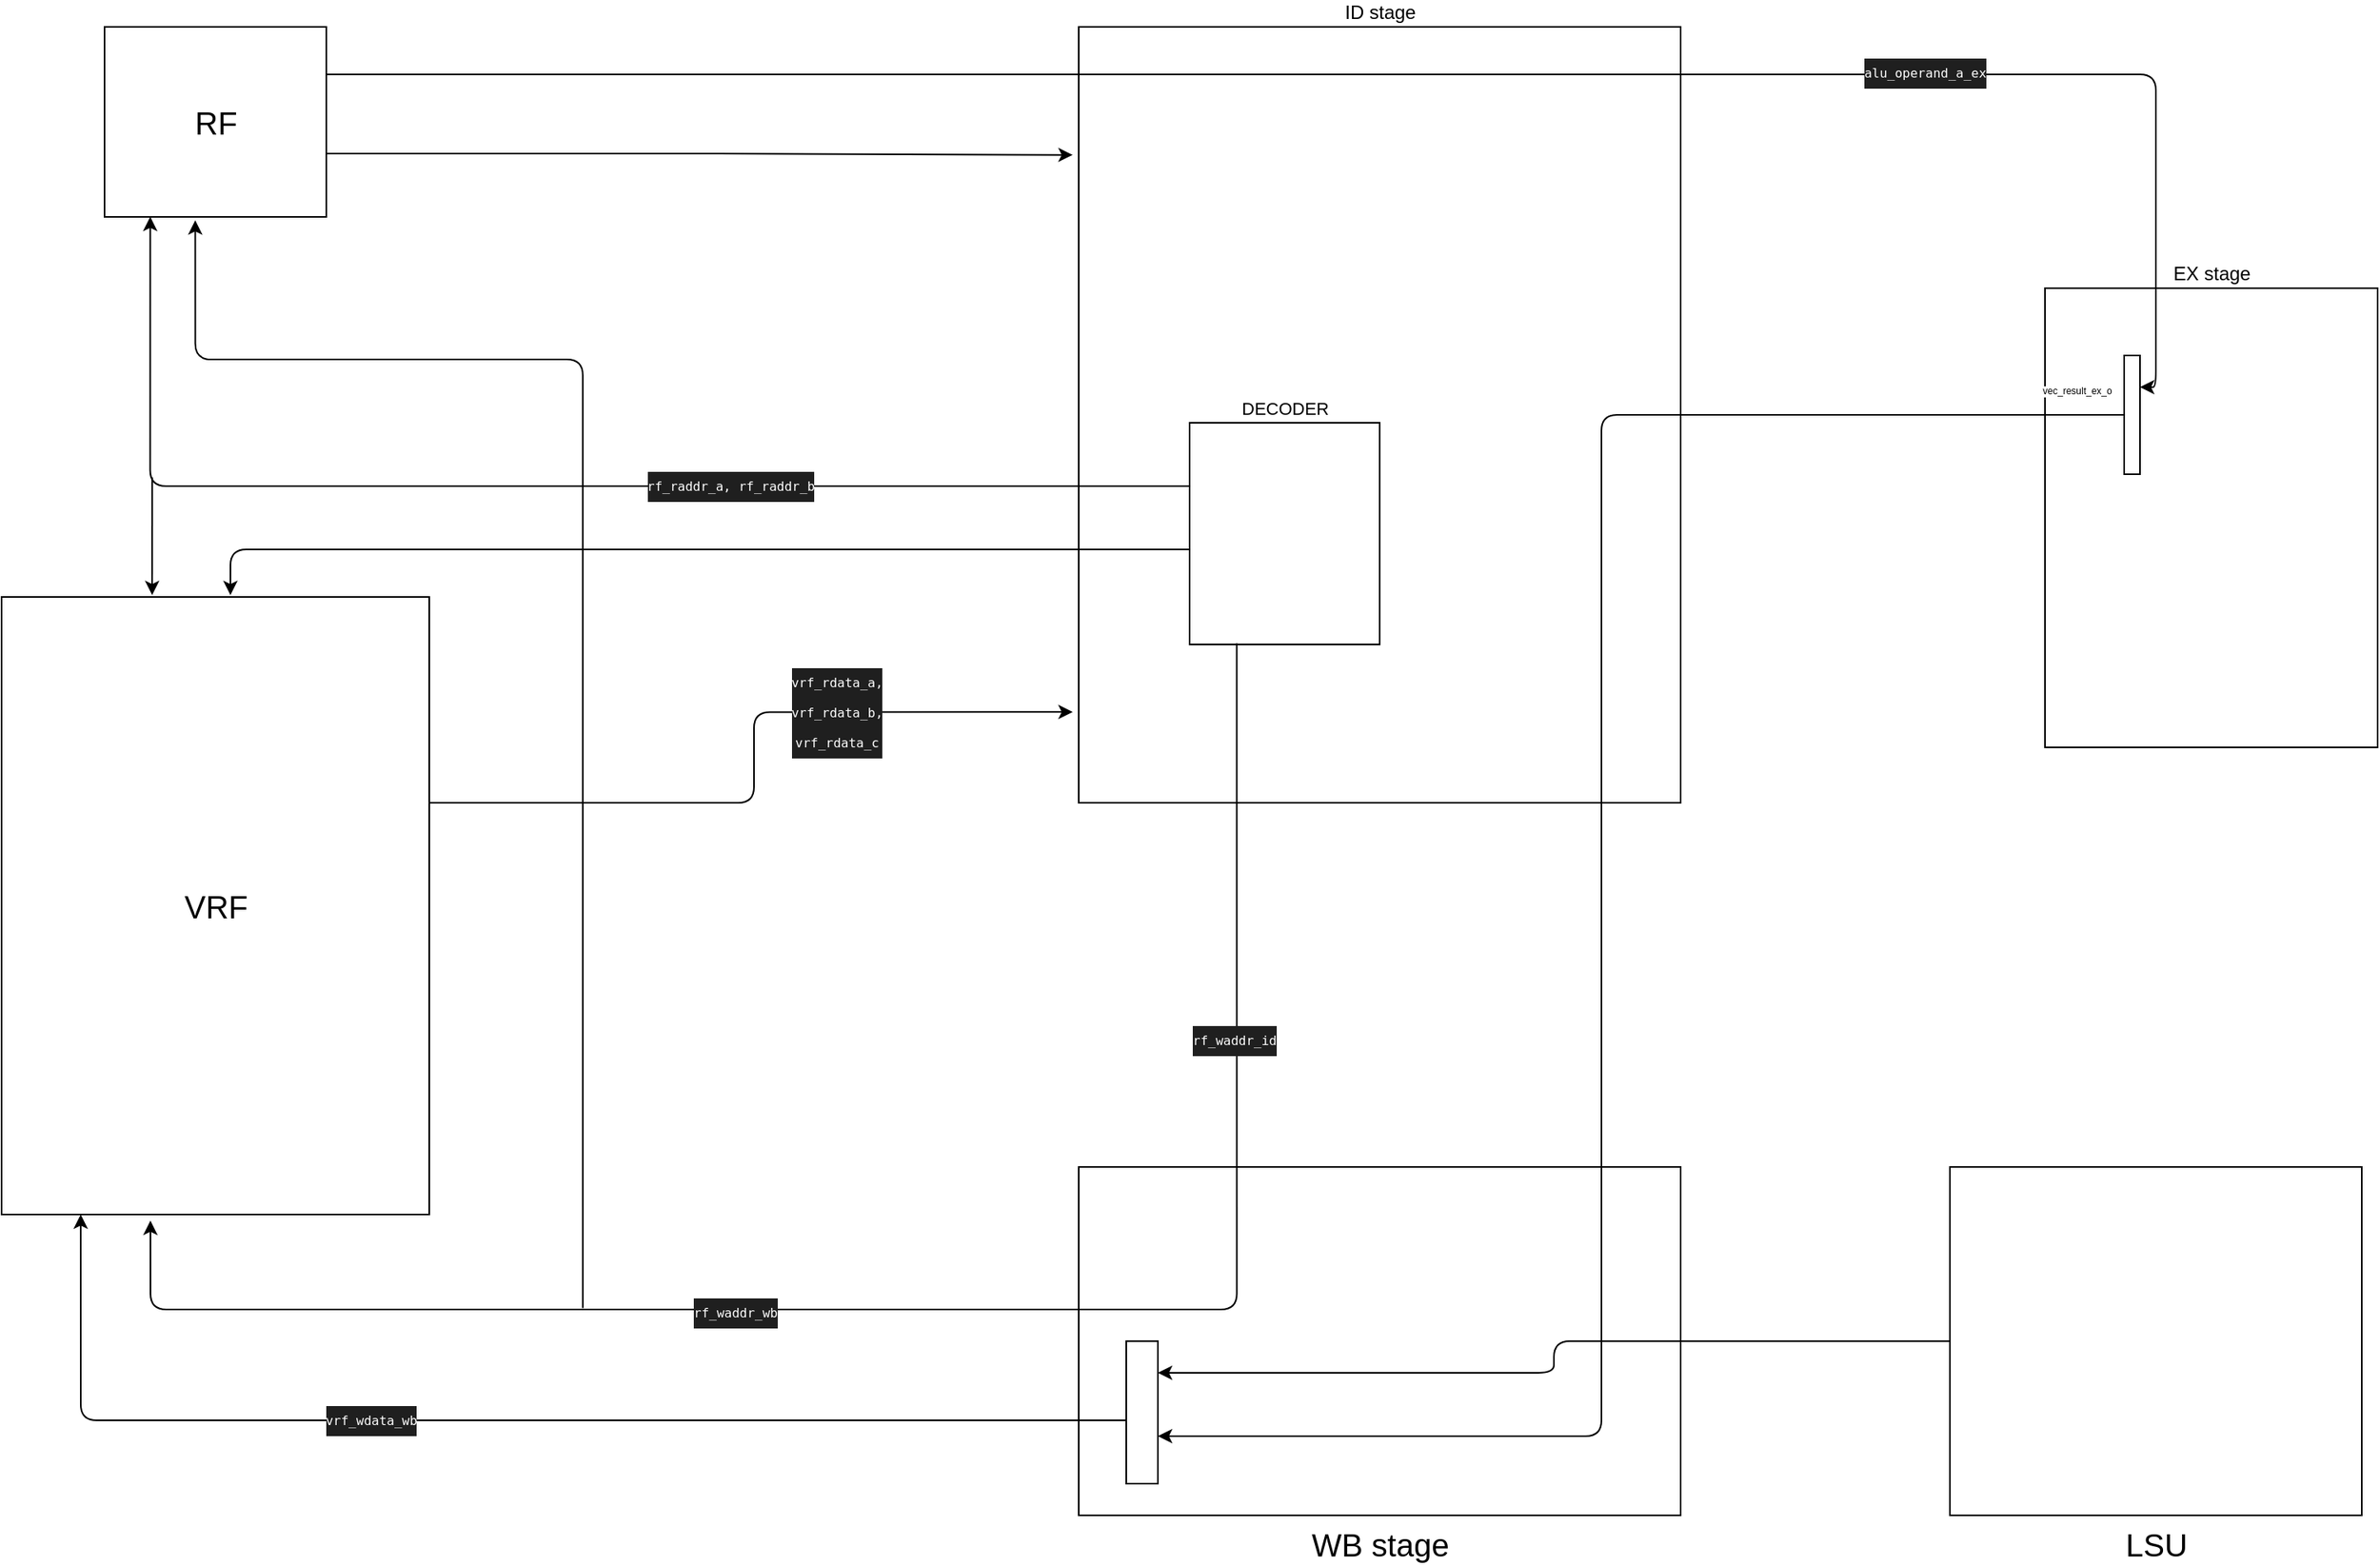 <mxfile>
    <diagram id="N9JyNn_uKFVy7AtVER5D" name="Page-1">
        <mxGraphModel dx="1880" dy="773" grid="1" gridSize="10" guides="1" tooltips="1" connect="1" arrows="1" fold="1" page="1" pageScale="1" pageWidth="850" pageHeight="1100" math="0" shadow="0">
            <root>
                <mxCell id="0"/>
                <mxCell id="1" parent="0"/>
                <mxCell id="29" value="ID stage" style="externalPins=0;recursiveResize=0;shadow=0;dashed=0;align=center;html=1;strokeWidth=1;shape=mxgraph.rtl.abstract.entity;container=1;collapsible=0;kind=sequential;drawPins=0;left=3;right=2;bottom=0;top=0;labelPosition=center;verticalLabelPosition=top;verticalAlign=bottom;" parent="1" vertex="1">
                    <mxGeometry x="530" y="130" width="380" height="490" as="geometry"/>
                </mxCell>
                <mxCell id="54" value="DECODER" style="externalPins=0;recursiveResize=0;shadow=0;dashed=0;align=center;html=1;strokeWidth=1;shape=mxgraph.rtl.abstract.entity;container=1;collapsible=0;kind=sequential;drawPins=0;left=3;right=2;bottom=0;top=0;fontSize=11;labelPosition=center;verticalLabelPosition=top;verticalAlign=bottom;" vertex="1" parent="29">
                    <mxGeometry x="70" y="250" width="120" height="140" as="geometry"/>
                </mxCell>
                <mxCell id="30" value="EX stage" style="externalPins=0;recursiveResize=0;shadow=0;dashed=0;align=center;html=1;strokeWidth=1;shape=mxgraph.rtl.abstract.entity;container=1;collapsible=0;kind=sequential;drawPins=0;left=3;right=2;bottom=0;top=0;labelPosition=center;verticalLabelPosition=top;verticalAlign=bottom;" parent="1" vertex="1">
                    <mxGeometry x="1140" y="295" width="210" height="290" as="geometry"/>
                </mxCell>
                <mxCell id="41" value="" style="externalPins=0;recursiveResize=0;shadow=0;dashed=0;align=center;html=1;strokeWidth=1;shape=mxgraph.rtl.abstract.entity;container=1;collapsible=0;kind=demux;drawPins=0;left=1;right=4;bottom=0;top=0;" vertex="1" parent="30">
                    <mxGeometry x="50" y="42.5" width="10" height="75" as="geometry"/>
                </mxCell>
                <mxCell id="32" value="WB stage" style="externalPins=0;recursiveResize=0;shadow=0;dashed=0;align=center;html=1;strokeWidth=1;shape=mxgraph.rtl.abstract.entity;container=1;collapsible=0;kind=sequential;drawPins=0;left=3;right=2;bottom=0;top=0;labelPosition=center;verticalLabelPosition=bottom;verticalAlign=top;fontSize=20;" parent="1" vertex="1">
                    <mxGeometry x="530" y="850" width="380" height="220" as="geometry"/>
                </mxCell>
                <mxCell id="49" value="" style="externalPins=0;recursiveResize=0;shadow=0;dashed=0;align=center;html=1;strokeWidth=1;shape=mxgraph.rtl.abstract.entity;container=1;collapsible=0;kind=demux;drawPins=0;left=1;right=4;bottom=0;top=0;fontSize=11;" vertex="1" parent="32">
                    <mxGeometry x="30" y="110" width="20" height="90" as="geometry"/>
                </mxCell>
                <mxCell id="42" style="edgeStyle=orthogonalEdgeStyle;html=1;entryX=0;entryY=0;entryDx=20;entryDy=60;entryPerimeter=0;" edge="1" parent="1" source="41" target="49">
                    <mxGeometry relative="1" as="geometry">
                        <Array as="points">
                            <mxPoint x="860" y="375"/>
                            <mxPoint x="860" y="1020"/>
                        </Array>
                    </mxGeometry>
                </mxCell>
                <mxCell id="46" value="vec_result_ex_o" style="edgeLabel;html=1;align=center;verticalAlign=middle;resizable=0;points=[];fontSize=6;" vertex="1" connectable="0" parent="42">
                    <mxGeometry x="-0.802" y="-1" relative="1" as="geometry">
                        <mxPoint x="94" y="-14" as="offset"/>
                    </mxGeometry>
                </mxCell>
                <mxCell id="48" style="edgeStyle=orthogonalEdgeStyle;html=1;fontSize=11;entryX=0;entryY=0;entryDx=10;entryDy=20;entryPerimeter=0;" edge="1" parent="1" source="47" target="41">
                    <mxGeometry relative="1" as="geometry">
                        <mxPoint x="1140" y="100" as="targetPoint"/>
                        <Array as="points">
                            <mxPoint x="1210" y="160"/>
                            <mxPoint x="1210" y="358"/>
                        </Array>
                    </mxGeometry>
                </mxCell>
                <mxCell id="68" value="&lt;div style=&quot;background-color: rgb(31, 31, 31); font-family: &amp;quot;Droid Sans Mono&amp;quot;, &amp;quot;monospace&amp;quot;, monospace; font-size: 8px; line-height: 19px;&quot;&gt;&lt;span style=&quot;font-size: 8px;&quot;&gt;alu_operand_a_ex&lt;/span&gt;&lt;/div&gt;" style="edgeLabel;html=1;align=center;verticalAlign=middle;resizable=0;points=[];fontSize=8;fontColor=#FFFFFF;" vertex="1" connectable="0" parent="48">
                    <mxGeometry x="0.48" y="1" relative="1" as="geometry">
                        <mxPoint as="offset"/>
                    </mxGeometry>
                </mxCell>
                <mxCell id="59" style="edgeStyle=orthogonalEdgeStyle;html=1;exitX=0;exitY=0;exitDx=140;exitDy=80;exitPerimeter=0;entryX=-0.01;entryY=0.165;entryDx=0;entryDy=0;entryPerimeter=0;fontSize=11;" edge="1" parent="1" source="47" target="29">
                    <mxGeometry relative="1" as="geometry"/>
                </mxCell>
                <mxCell id="47" value="RF" style="externalPins=0;recursiveResize=0;shadow=0;dashed=0;align=center;html=1;strokeWidth=1;shape=mxgraph.rtl.abstract.entity;container=1;collapsible=0;kind=sequential;drawPins=0;left=3;right=2;bottom=0;top=0;fontSize=20;labelPosition=center;verticalLabelPosition=middle;verticalAlign=middle;" vertex="1" parent="1">
                    <mxGeometry x="-85" y="130" width="140" height="120" as="geometry"/>
                </mxCell>
                <mxCell id="60" style="edgeStyle=orthogonalEdgeStyle;html=1;exitX=0;exitY=0;exitDx=270;exitDy=130;exitPerimeter=0;entryX=-0.01;entryY=0.883;entryDx=0;entryDy=0;entryPerimeter=0;fontSize=11;" edge="1" parent="1" source="50" target="29">
                    <mxGeometry relative="1" as="geometry"/>
                </mxCell>
                <mxCell id="65" value="&lt;div style=&quot;background-color: rgb(31, 31, 31); font-family: &amp;quot;Droid Sans Mono&amp;quot;, &amp;quot;monospace&amp;quot;, monospace; font-size: 8px; line-height: 19px;&quot;&gt;&lt;span style=&quot;font-size: 8px;&quot;&gt;vrf_rdata_a,&lt;/span&gt;&lt;/div&gt;&lt;div style=&quot;background-color: rgb(31, 31, 31); font-family: &amp;quot;Droid Sans Mono&amp;quot;, &amp;quot;monospace&amp;quot;, monospace; font-size: 8px; line-height: 19px;&quot;&gt;&lt;div style=&quot;line-height: 19px; font-size: 8px;&quot;&gt;&lt;span style=&quot;font-size: 8px;&quot;&gt;vrf_rdata_b,&lt;/span&gt;&lt;/div&gt;&lt;div style=&quot;line-height: 19px; font-size: 8px;&quot;&gt;&lt;div style=&quot;line-height: 19px; font-size: 8px;&quot;&gt;&lt;span style=&quot;font-size: 8px;&quot;&gt;vrf_rdata_c&lt;/span&gt;&lt;/div&gt;&lt;/div&gt;&lt;/div&gt;" style="edgeLabel;html=1;align=center;verticalAlign=middle;resizable=0;points=[];fontSize=8;fontColor=#FFFFFF;" vertex="1" connectable="0" parent="60">
                    <mxGeometry x="0.356" relative="1" as="geometry">
                        <mxPoint as="offset"/>
                    </mxGeometry>
                </mxCell>
                <mxCell id="50" value="VRF" style="externalPins=0;recursiveResize=0;shadow=0;dashed=0;align=center;html=1;strokeWidth=1;shape=mxgraph.rtl.abstract.entity;container=1;collapsible=0;kind=sequential;drawPins=0;left=3;right=2;bottom=0;top=0;fontSize=20;labelPosition=center;verticalLabelPosition=middle;verticalAlign=middle;" vertex="1" parent="1">
                    <mxGeometry x="-150" y="490" width="270" height="390" as="geometry"/>
                </mxCell>
                <mxCell id="52" style="edgeStyle=orthogonalEdgeStyle;html=1;entryX=0;entryY=0;entryDx=20;entryDy=20;entryPerimeter=0;fontSize=20;" edge="1" parent="1" source="51" target="49">
                    <mxGeometry relative="1" as="geometry"/>
                </mxCell>
                <mxCell id="51" value="LSU" style="externalPins=0;recursiveResize=0;shadow=0;dashed=0;align=center;html=1;strokeWidth=1;shape=mxgraph.rtl.abstract.entity;container=1;collapsible=0;kind=sequential;drawPins=0;left=3;right=2;bottom=0;top=0;fontSize=20;labelPosition=center;verticalLabelPosition=bottom;verticalAlign=top;" vertex="1" parent="1">
                    <mxGeometry x="1080" y="850" width="260" height="220" as="geometry"/>
                </mxCell>
                <mxCell id="53" style="edgeStyle=orthogonalEdgeStyle;html=1;exitX=0;exitY=0;exitDx=0;exitDy=50;exitPerimeter=0;entryX=0.185;entryY=1;entryDx=0;entryDy=0;entryPerimeter=0;fontSize=20;" edge="1" parent="1" source="49" target="50">
                    <mxGeometry relative="1" as="geometry"/>
                </mxCell>
                <mxCell id="61" value="&lt;div style=&quot;background-color: rgb(31, 31, 31); font-family: &amp;quot;Droid Sans Mono&amp;quot;, &amp;quot;monospace&amp;quot;, monospace; font-size: 8px; line-height: 19px;&quot;&gt;&lt;span style=&quot;font-size: 8px;&quot;&gt;vrf_wdata_wb&lt;/span&gt;&lt;/div&gt;" style="edgeLabel;html=1;align=center;verticalAlign=middle;resizable=0;points=[];fontSize=8;fontColor=#FFFFFF;" vertex="1" connectable="0" parent="53">
                    <mxGeometry x="0.208" relative="1" as="geometry">
                        <mxPoint as="offset"/>
                    </mxGeometry>
                </mxCell>
                <mxCell id="55" value="" style="endArrow=classic;html=1;fontSize=11;exitX=0.248;exitY=0.995;exitDx=0;exitDy=0;exitPerimeter=0;edgeStyle=orthogonalEdgeStyle;entryX=0.348;entryY=1.01;entryDx=0;entryDy=0;entryPerimeter=0;" edge="1" parent="1" source="54" target="50">
                    <mxGeometry width="50" height="50" relative="1" as="geometry">
                        <mxPoint x="610" y="750" as="sourcePoint"/>
                        <mxPoint x="660" y="700" as="targetPoint"/>
                        <Array as="points">
                            <mxPoint x="630" y="940"/>
                            <mxPoint x="-56" y="940"/>
                        </Array>
                    </mxGeometry>
                </mxCell>
                <mxCell id="63" value="&lt;div style=&quot;background-color: rgb(31, 31, 31); font-family: &amp;quot;Droid Sans Mono&amp;quot;, &amp;quot;monospace&amp;quot;, monospace; font-size: 8px; line-height: 19px;&quot;&gt;&lt;span style=&quot;font-size: 8px;&quot;&gt;rf_waddr_wb&lt;/span&gt;&lt;/div&gt;" style="edgeLabel;html=1;align=center;verticalAlign=middle;resizable=0;points=[];fontSize=8;fontColor=#FFFFFF;" vertex="1" connectable="0" parent="55">
                    <mxGeometry x="0.268" y="2" relative="1" as="geometry">
                        <mxPoint x="-1" as="offset"/>
                    </mxGeometry>
                </mxCell>
                <mxCell id="66" value="&lt;div style=&quot;background-color: rgb(31, 31, 31); font-family: &amp;quot;Droid Sans Mono&amp;quot;, &amp;quot;monospace&amp;quot;, monospace; font-size: 8px; line-height: 19px;&quot;&gt;&lt;div style=&quot;line-height: 19px; font-size: 8px;&quot;&gt;&lt;span style=&quot;font-size: 8px;&quot;&gt;rf_waddr_id&lt;/span&gt;&lt;/div&gt;&lt;/div&gt;" style="edgeLabel;html=1;align=center;verticalAlign=middle;resizable=0;points=[];fontSize=8;fontColor=#FFFFFF;" vertex="1" connectable="0" parent="55">
                    <mxGeometry x="-0.569" y="-2" relative="1" as="geometry">
                        <mxPoint as="offset"/>
                    </mxGeometry>
                </mxCell>
                <mxCell id="56" style="edgeStyle=orthogonalEdgeStyle;html=1;exitX=0;exitY=0;exitDx=0;exitDy=40;exitPerimeter=0;entryX=0.206;entryY=0.999;entryDx=0;entryDy=0;entryPerimeter=0;fontSize=11;" edge="1" parent="1" source="54" target="47">
                    <mxGeometry relative="1" as="geometry"/>
                </mxCell>
                <mxCell id="64" value="&lt;div style=&quot;background-color: rgb(31, 31, 31); font-family: &amp;quot;Droid Sans Mono&amp;quot;, &amp;quot;monospace&amp;quot;, monospace; font-size: 8px; line-height: 19px;&quot;&gt;&lt;span style=&quot;font-size: 8px;&quot;&gt;rf_raddr_a,&amp;nbsp;&lt;/span&gt;&lt;span style=&quot;font-size: 8px;&quot;&gt;rf_raddr_b&lt;/span&gt;&lt;/div&gt;" style="edgeLabel;html=1;align=center;verticalAlign=middle;resizable=0;points=[];fontSize=8;fontColor=#FFFFFF;" vertex="1" connectable="0" parent="56">
                    <mxGeometry x="-0.327" y="-4" relative="1" as="geometry">
                        <mxPoint x="-12" y="4" as="offset"/>
                    </mxGeometry>
                </mxCell>
                <mxCell id="57" value="" style="endArrow=classic;html=1;fontSize=11;exitX=0.002;exitY=0.968;exitDx=0;exitDy=0;exitPerimeter=0;entryX=0.352;entryY=-0.003;entryDx=0;entryDy=0;entryPerimeter=0;" edge="1" parent="1" source="56" target="50">
                    <mxGeometry width="50" height="50" relative="1" as="geometry">
                        <mxPoint x="-300" y="470" as="sourcePoint"/>
                        <mxPoint x="-250" y="420" as="targetPoint"/>
                    </mxGeometry>
                </mxCell>
                <mxCell id="58" style="edgeStyle=orthogonalEdgeStyle;html=1;exitX=0;exitY=0;exitDx=0;exitDy=80;exitPerimeter=0;entryX=0.535;entryY=-0.003;entryDx=0;entryDy=0;entryPerimeter=0;fontSize=11;" edge="1" parent="1" source="54" target="50">
                    <mxGeometry relative="1" as="geometry">
                        <Array as="points">
                            <mxPoint x="-6" y="460"/>
                        </Array>
                    </mxGeometry>
                </mxCell>
                <mxCell id="62" value="" style="endArrow=classic;html=1;fontSize=11;fontColor=#FFFFFF;entryX=0.409;entryY=1.018;entryDx=0;entryDy=0;entryPerimeter=0;exitX=0.398;exitY=0.998;exitDx=0;exitDy=0;exitPerimeter=0;edgeStyle=orthogonalEdgeStyle;" edge="1" parent="1" source="55" target="47">
                    <mxGeometry width="50" height="50" relative="1" as="geometry">
                        <mxPoint x="120" y="350" as="sourcePoint"/>
                        <mxPoint x="170" y="300" as="targetPoint"/>
                        <Array as="points">
                            <mxPoint x="217" y="340"/>
                            <mxPoint x="-28" y="340"/>
                        </Array>
                    </mxGeometry>
                </mxCell>
            </root>
        </mxGraphModel>
    </diagram>
</mxfile>